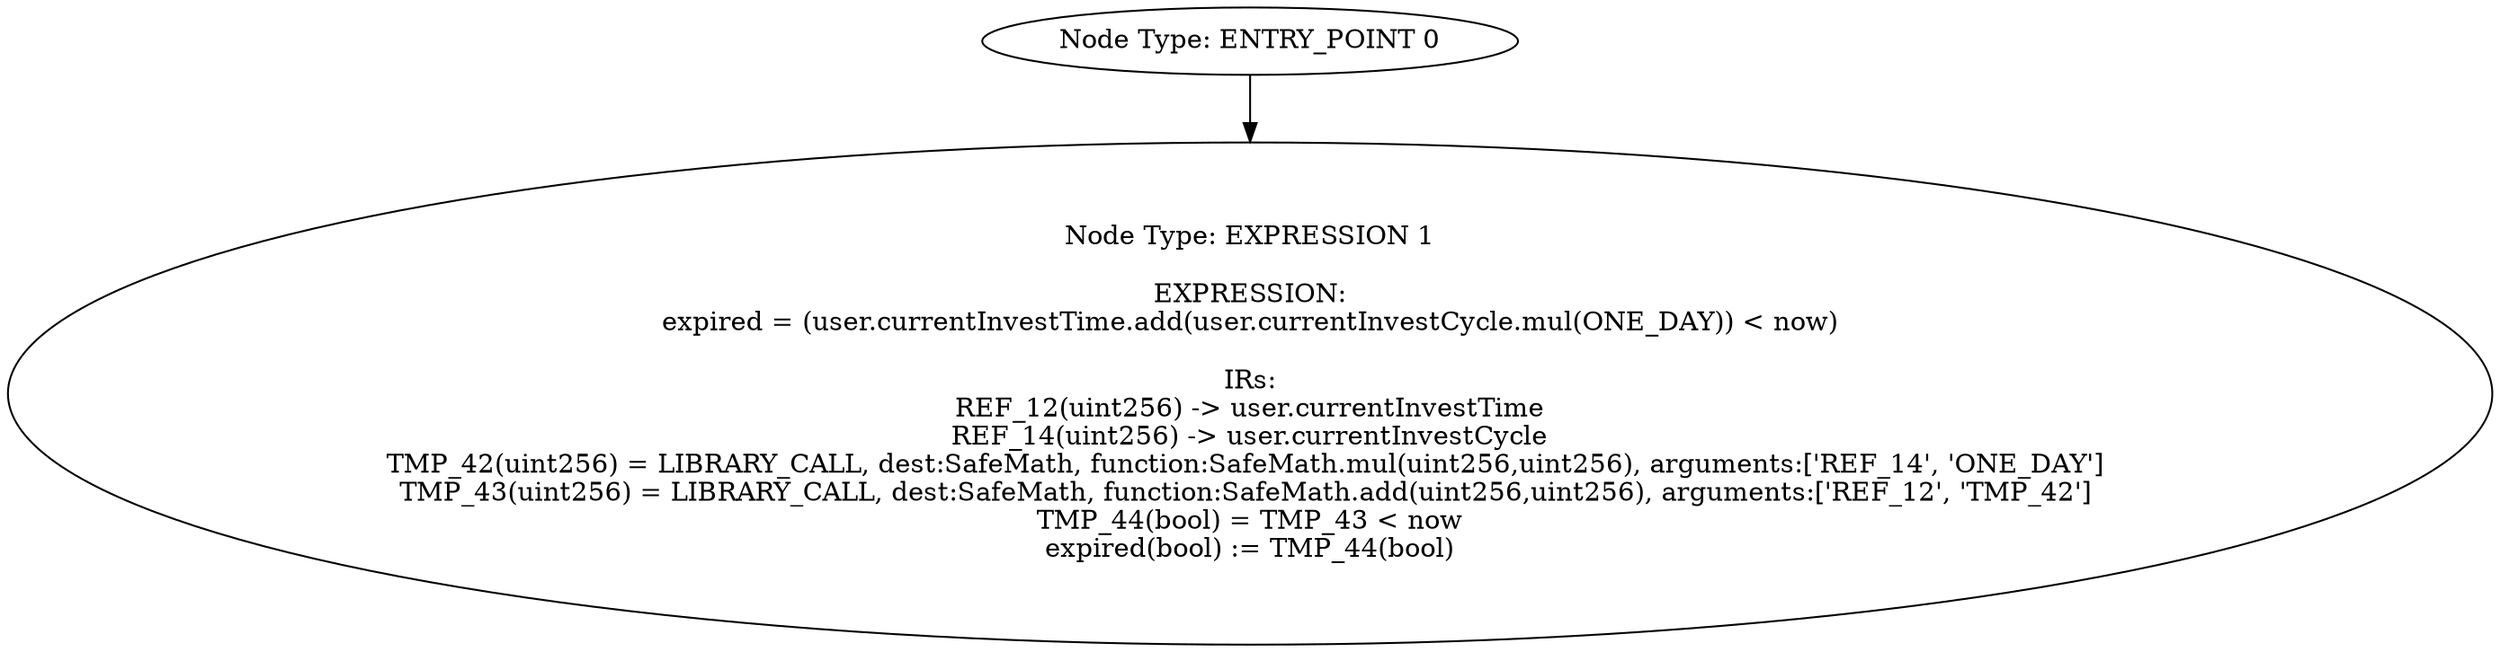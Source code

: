 digraph{
0[label="Node Type: ENTRY_POINT 0
"];
0->1;
1[label="Node Type: EXPRESSION 1

EXPRESSION:
expired = (user.currentInvestTime.add(user.currentInvestCycle.mul(ONE_DAY)) < now)

IRs:
REF_12(uint256) -> user.currentInvestTime
REF_14(uint256) -> user.currentInvestCycle
TMP_42(uint256) = LIBRARY_CALL, dest:SafeMath, function:SafeMath.mul(uint256,uint256), arguments:['REF_14', 'ONE_DAY'] 
TMP_43(uint256) = LIBRARY_CALL, dest:SafeMath, function:SafeMath.add(uint256,uint256), arguments:['REF_12', 'TMP_42'] 
TMP_44(bool) = TMP_43 < now
expired(bool) := TMP_44(bool)"];
}
